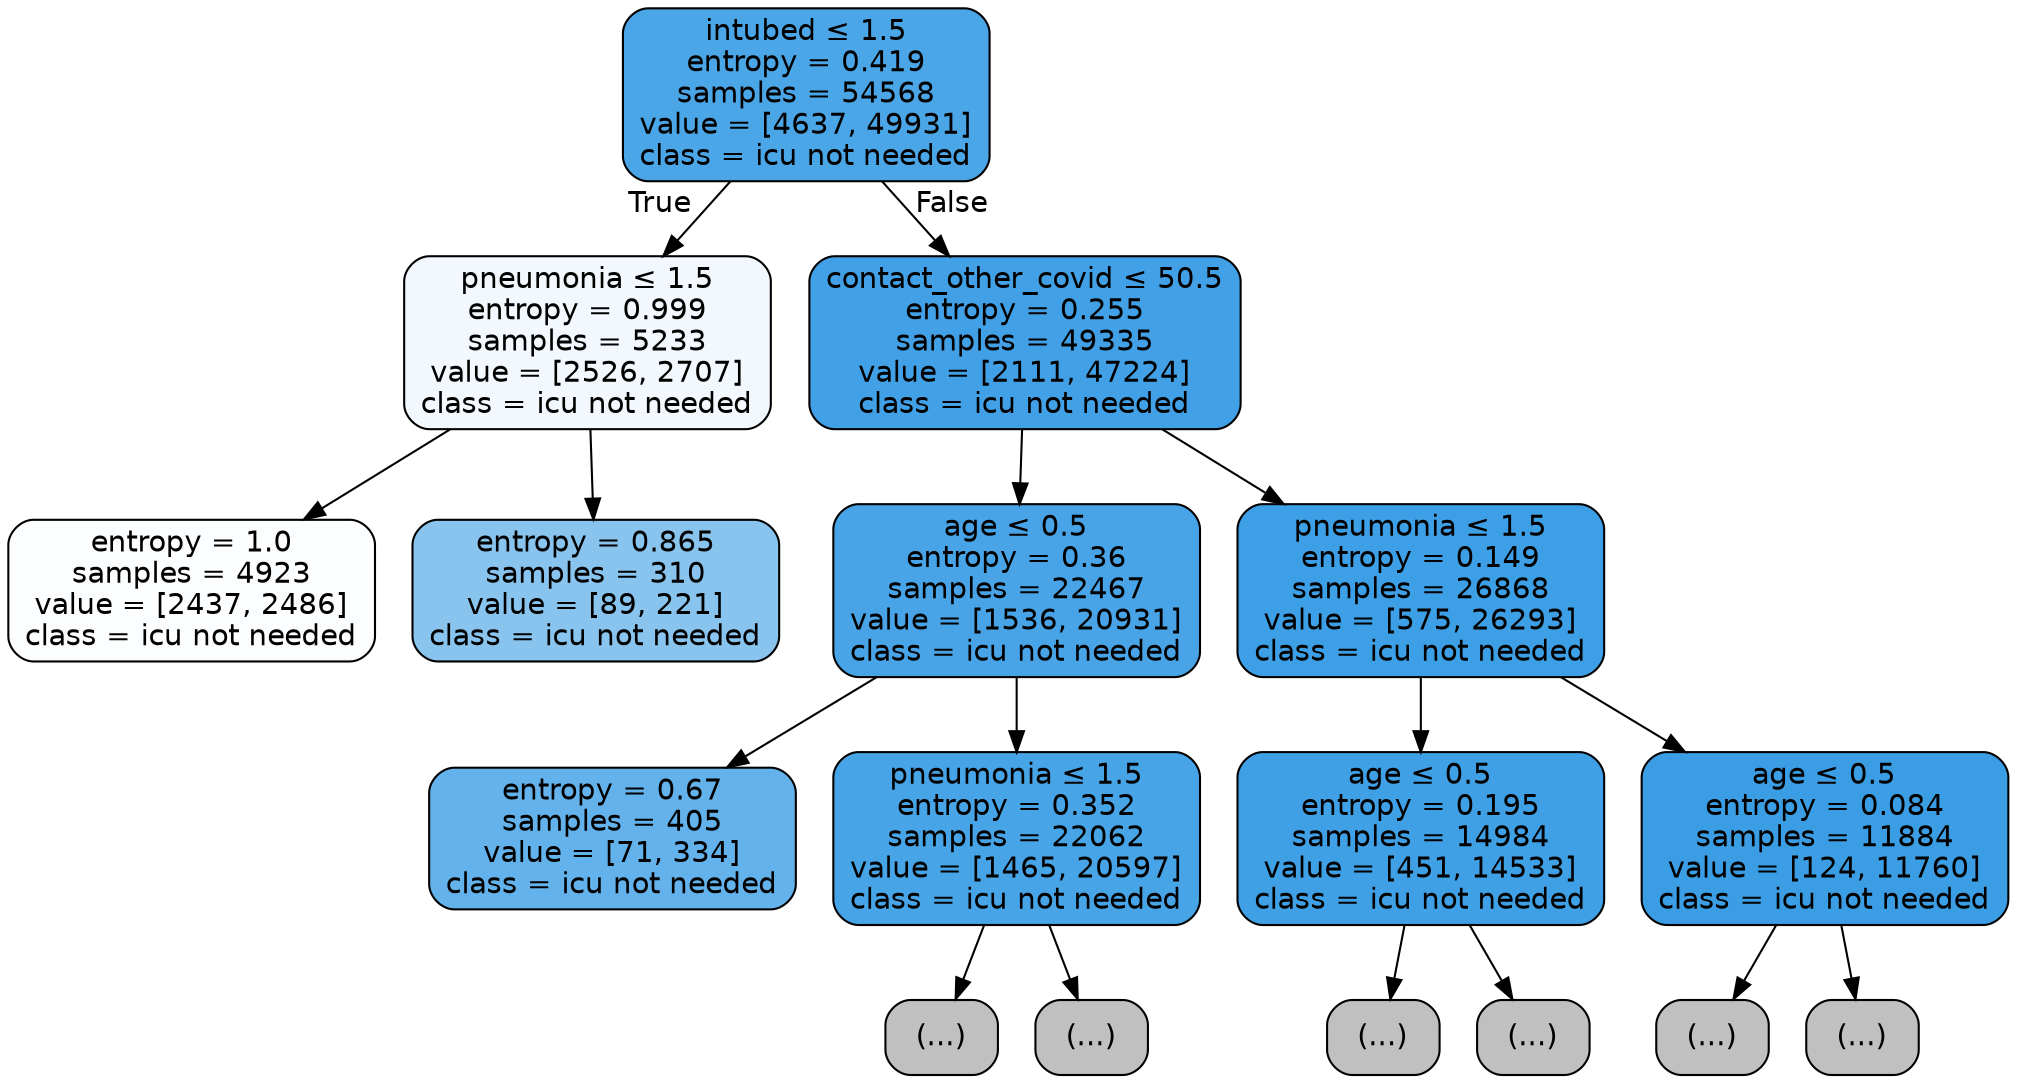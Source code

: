 digraph Tree {
node [shape=box, style="filled, rounded", color="black", fontname=helvetica] ;
edge [fontname=helvetica] ;
0 [label=<intubed &le; 1.5<br/>entropy = 0.419<br/>samples = 54568<br/>value = [4637, 49931]<br/>class = icu not needed>, fillcolor="#4ba6e7"] ;
1 [label=<pneumonia &le; 1.5<br/>entropy = 0.999<br/>samples = 5233<br/>value = [2526, 2707]<br/>class = icu not needed>, fillcolor="#f2f8fd"] ;
0 -> 1 [labeldistance=2.5, labelangle=45, headlabel="True"] ;
2 [label=<entropy = 1.0<br/>samples = 4923<br/>value = [2437, 2486]<br/>class = icu not needed>, fillcolor="#fbfdfe"] ;
1 -> 2 ;
3 [label=<entropy = 0.865<br/>samples = 310<br/>value = [89, 221]<br/>class = icu not needed>, fillcolor="#89c4ef"] ;
1 -> 3 ;
4 [label=<contact_other_covid &le; 50.5<br/>entropy = 0.255<br/>samples = 49335<br/>value = [2111, 47224]<br/>class = icu not needed>, fillcolor="#42a1e6"] ;
0 -> 4 [labeldistance=2.5, labelangle=-45, headlabel="False"] ;
5 [label=<age &le; 0.5<br/>entropy = 0.36<br/>samples = 22467<br/>value = [1536, 20931]<br/>class = icu not needed>, fillcolor="#48a4e7"] ;
4 -> 5 ;
6 [label=<entropy = 0.67<br/>samples = 405<br/>value = [71, 334]<br/>class = icu not needed>, fillcolor="#63b2eb"] ;
5 -> 6 ;
7 [label=<pneumonia &le; 1.5<br/>entropy = 0.352<br/>samples = 22062<br/>value = [1465, 20597]<br/>class = icu not needed>, fillcolor="#47a4e7"] ;
5 -> 7 ;
8 [label="(...)", fillcolor="#C0C0C0"] ;
7 -> 8 ;
29 [label="(...)", fillcolor="#C0C0C0"] ;
7 -> 29 ;
32 [label=<pneumonia &le; 1.5<br/>entropy = 0.149<br/>samples = 26868<br/>value = [575, 26293]<br/>class = icu not needed>, fillcolor="#3d9fe6"] ;
4 -> 32 ;
33 [label=<age &le; 0.5<br/>entropy = 0.195<br/>samples = 14984<br/>value = [451, 14533]<br/>class = icu not needed>, fillcolor="#3fa0e6"] ;
32 -> 33 ;
34 [label="(...)", fillcolor="#C0C0C0"] ;
33 -> 34 ;
35 [label="(...)", fillcolor="#C0C0C0"] ;
33 -> 35 ;
68 [label=<age &le; 0.5<br/>entropy = 0.084<br/>samples = 11884<br/>value = [124, 11760]<br/>class = icu not needed>, fillcolor="#3b9ee5"] ;
32 -> 68 ;
69 [label="(...)", fillcolor="#C0C0C0"] ;
68 -> 69 ;
70 [label="(...)", fillcolor="#C0C0C0"] ;
68 -> 70 ;
}